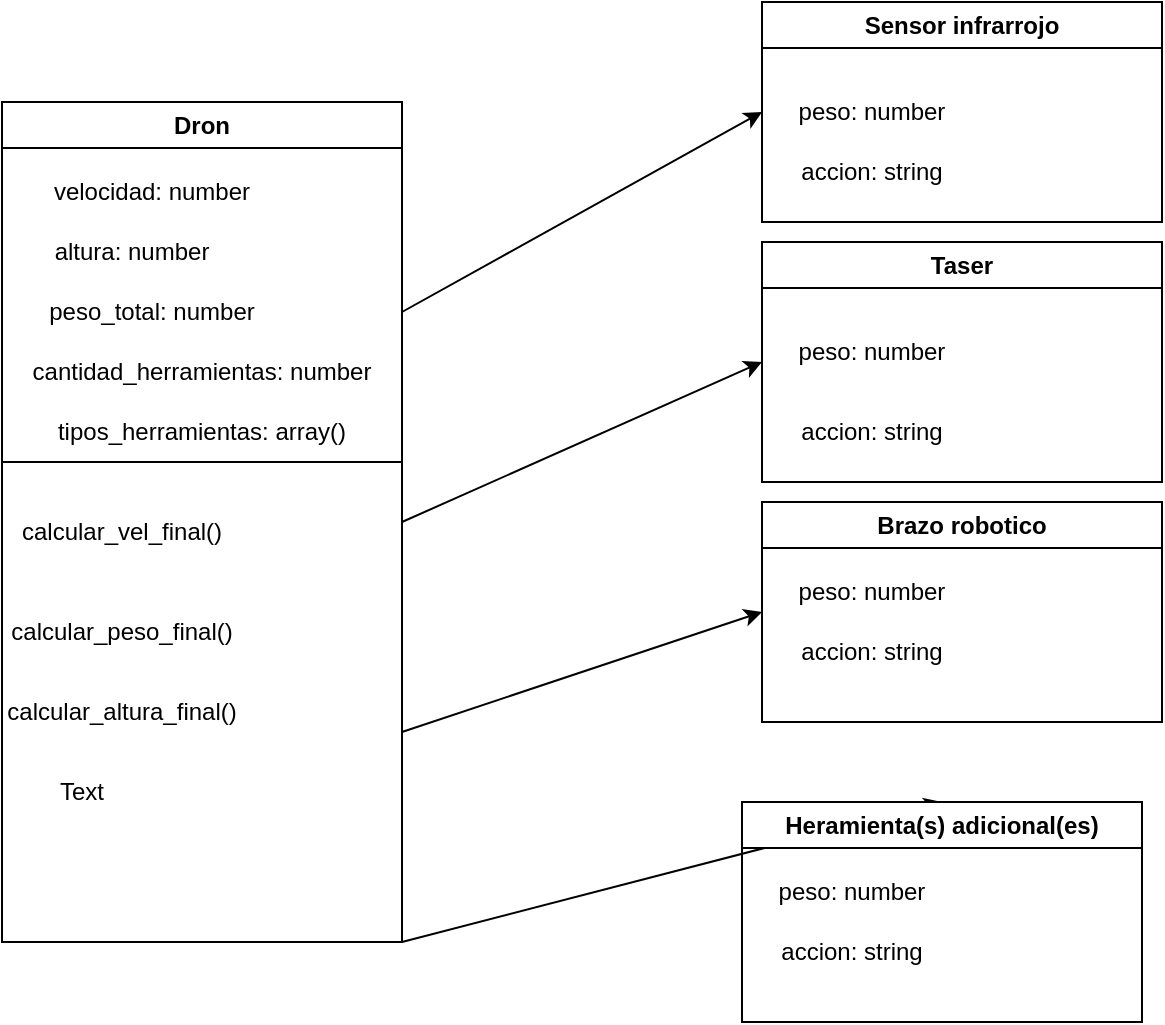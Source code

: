 <mxfile>
    <diagram id="Z4EbyKJRxawv_sZs5Uy2" name="Page-1">
        <mxGraphModel dx="1189" dy="804" grid="1" gridSize="10" guides="1" tooltips="1" connect="1" arrows="1" fold="1" page="1" pageScale="1" pageWidth="850" pageHeight="1100" math="0" shadow="0">
            <root>
                <mxCell id="0"/>
                <mxCell id="1" parent="0"/>
                <mxCell id="8" style="edgeStyle=none;html=1;exitX=1;exitY=0.25;exitDx=0;exitDy=0;entryX=0;entryY=0.5;entryDx=0;entryDy=0;" edge="1" parent="1" source="2" target="4">
                    <mxGeometry relative="1" as="geometry"/>
                </mxCell>
                <mxCell id="9" style="edgeStyle=none;html=1;exitX=1;exitY=0.5;exitDx=0;exitDy=0;entryX=0;entryY=0.5;entryDx=0;entryDy=0;" edge="1" parent="1" source="2" target="5">
                    <mxGeometry relative="1" as="geometry"/>
                </mxCell>
                <mxCell id="10" style="edgeStyle=none;html=1;exitX=1;exitY=0.75;exitDx=0;exitDy=0;entryX=0;entryY=0.5;entryDx=0;entryDy=0;" edge="1" parent="1" source="2" target="6">
                    <mxGeometry relative="1" as="geometry"/>
                </mxCell>
                <mxCell id="29" style="edgeStyle=none;html=1;exitX=1;exitY=1;exitDx=0;exitDy=0;entryX=0.5;entryY=0;entryDx=0;entryDy=0;" edge="1" parent="1" source="2" target="24">
                    <mxGeometry relative="1" as="geometry"/>
                </mxCell>
                <mxCell id="2" value="Dron" style="swimlane;whiteSpace=wrap;html=1;" vertex="1" parent="1">
                    <mxGeometry x="90" y="90" width="200" height="420" as="geometry"/>
                </mxCell>
                <mxCell id="20" value="cantidad_herramientas: number" style="text;html=1;align=center;verticalAlign=middle;whiteSpace=wrap;rounded=0;" vertex="1" parent="2">
                    <mxGeometry x="10" y="120" width="180" height="30" as="geometry"/>
                </mxCell>
                <mxCell id="21" value="velocidad: number" style="text;html=1;align=center;verticalAlign=middle;whiteSpace=wrap;rounded=0;" vertex="1" parent="2">
                    <mxGeometry x="10" y="30" width="130" height="30" as="geometry"/>
                </mxCell>
                <mxCell id="22" value="altura: number" style="text;html=1;align=center;verticalAlign=middle;whiteSpace=wrap;rounded=0;" vertex="1" parent="2">
                    <mxGeometry x="20" y="60" width="90" height="30" as="geometry"/>
                </mxCell>
                <mxCell id="23" value="peso_total: number" style="text;html=1;align=center;verticalAlign=middle;whiteSpace=wrap;rounded=0;" vertex="1" parent="2">
                    <mxGeometry x="15" y="90" width="120" height="30" as="geometry"/>
                </mxCell>
                <mxCell id="30" value="" style="endArrow=none;html=1;" edge="1" parent="2">
                    <mxGeometry width="50" height="50" relative="1" as="geometry">
                        <mxPoint y="180" as="sourcePoint"/>
                        <mxPoint x="200" y="180" as="targetPoint"/>
                    </mxGeometry>
                </mxCell>
                <mxCell id="31" value="calcular_vel_final()" style="text;html=1;align=center;verticalAlign=middle;whiteSpace=wrap;rounded=0;" vertex="1" parent="2">
                    <mxGeometry x="30" y="200" width="60" height="30" as="geometry"/>
                </mxCell>
                <mxCell id="32" value="calcular_peso_final()" style="text;html=1;align=center;verticalAlign=middle;whiteSpace=wrap;rounded=0;" vertex="1" parent="2">
                    <mxGeometry x="30" y="250" width="60" height="30" as="geometry"/>
                </mxCell>
                <mxCell id="33" value="calcular_altura_final()" style="text;html=1;align=center;verticalAlign=middle;whiteSpace=wrap;rounded=0;" vertex="1" parent="2">
                    <mxGeometry x="30" y="290" width="60" height="30" as="geometry"/>
                </mxCell>
                <mxCell id="34" value="tipos_herramientas: array()" style="text;html=1;align=center;verticalAlign=middle;whiteSpace=wrap;rounded=0;" vertex="1" parent="2">
                    <mxGeometry x="10" y="150" width="180" height="30" as="geometry"/>
                </mxCell>
                <mxCell id="35" value="Text" style="text;html=1;align=center;verticalAlign=middle;whiteSpace=wrap;rounded=0;" vertex="1" parent="2">
                    <mxGeometry x="10" y="330" width="60" height="30" as="geometry"/>
                </mxCell>
                <mxCell id="4" value="Sensor infrarrojo" style="swimlane;whiteSpace=wrap;html=1;" vertex="1" parent="1">
                    <mxGeometry x="470" y="40" width="200" height="110" as="geometry"/>
                </mxCell>
                <mxCell id="12" value="peso: number" style="text;html=1;align=center;verticalAlign=middle;whiteSpace=wrap;rounded=0;" vertex="1" parent="4">
                    <mxGeometry x="10" y="40" width="90" height="30" as="geometry"/>
                </mxCell>
                <mxCell id="16" value="accion: string" style="text;html=1;align=center;verticalAlign=middle;whiteSpace=wrap;rounded=0;" vertex="1" parent="4">
                    <mxGeometry x="10" y="70" width="90" height="30" as="geometry"/>
                </mxCell>
                <mxCell id="5" value="Taser" style="swimlane;whiteSpace=wrap;html=1;" vertex="1" parent="1">
                    <mxGeometry x="470" y="160" width="200" height="120" as="geometry"/>
                </mxCell>
                <mxCell id="13" value="peso: number" style="text;html=1;align=center;verticalAlign=middle;whiteSpace=wrap;rounded=0;" vertex="1" parent="5">
                    <mxGeometry x="10" y="40" width="90" height="30" as="geometry"/>
                </mxCell>
                <mxCell id="18" value="accion: string" style="text;html=1;align=center;verticalAlign=middle;whiteSpace=wrap;rounded=0;" vertex="1" parent="5">
                    <mxGeometry x="10" y="80" width="90" height="30" as="geometry"/>
                </mxCell>
                <mxCell id="6" value="Brazo robotico" style="swimlane;whiteSpace=wrap;html=1;" vertex="1" parent="1">
                    <mxGeometry x="470" y="290" width="200" height="110" as="geometry"/>
                </mxCell>
                <mxCell id="14" value="peso: number" style="text;html=1;align=center;verticalAlign=middle;whiteSpace=wrap;rounded=0;" vertex="1" parent="6">
                    <mxGeometry x="10" y="30" width="90" height="30" as="geometry"/>
                </mxCell>
                <mxCell id="19" value="accion: string" style="text;html=1;align=center;verticalAlign=middle;whiteSpace=wrap;rounded=0;" vertex="1" parent="6">
                    <mxGeometry x="10" y="60" width="90" height="30" as="geometry"/>
                </mxCell>
                <mxCell id="24" value="Heramienta(s) adicional(es)" style="swimlane;whiteSpace=wrap;html=1;" vertex="1" parent="1">
                    <mxGeometry x="460" y="440" width="200" height="110" as="geometry"/>
                </mxCell>
                <mxCell id="25" value="peso: number" style="text;html=1;align=center;verticalAlign=middle;whiteSpace=wrap;rounded=0;" vertex="1" parent="24">
                    <mxGeometry x="10" y="30" width="90" height="30" as="geometry"/>
                </mxCell>
                <mxCell id="26" value="accion: string" style="text;html=1;align=center;verticalAlign=middle;whiteSpace=wrap;rounded=0;" vertex="1" parent="24">
                    <mxGeometry x="10" y="60" width="90" height="30" as="geometry"/>
                </mxCell>
            </root>
        </mxGraphModel>
    </diagram>
</mxfile>
